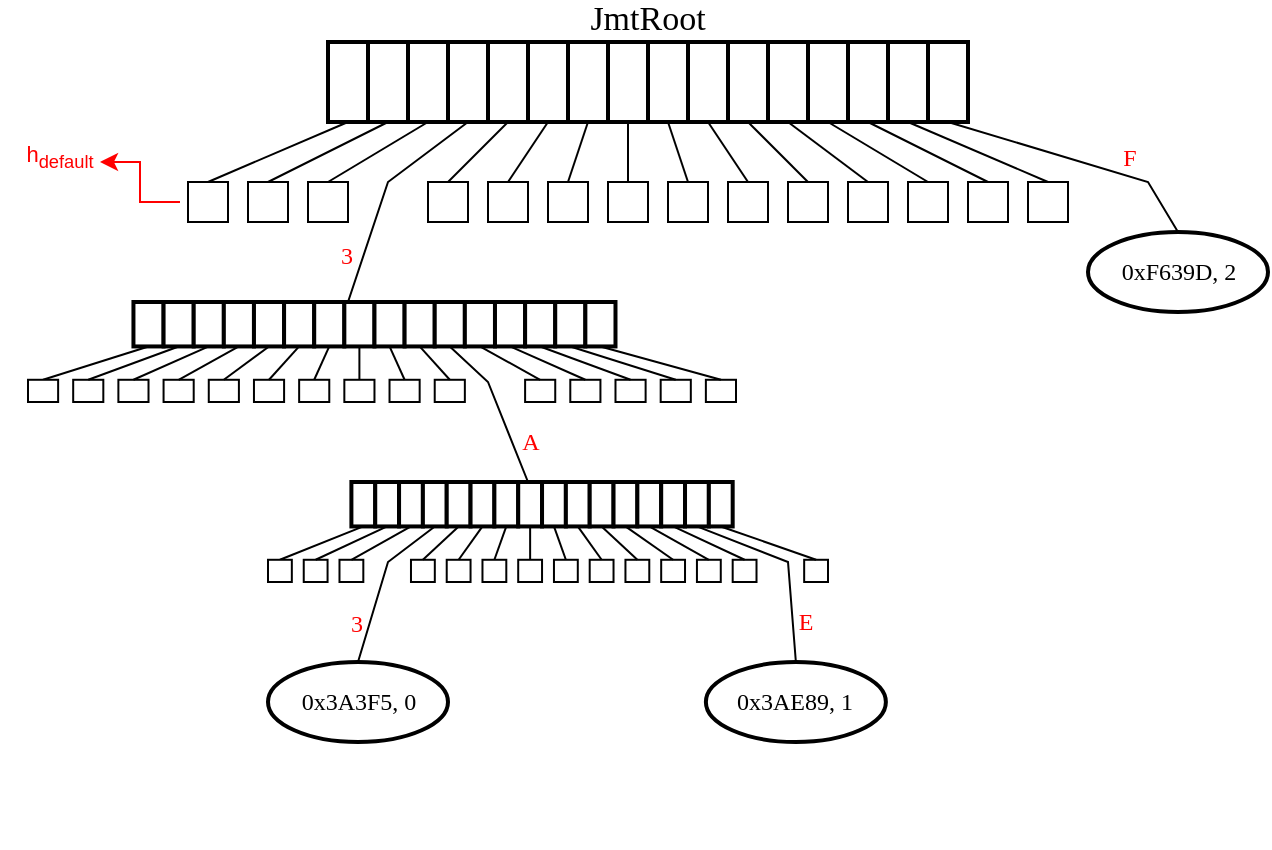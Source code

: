 <mxfile version="28.0.5">
  <diagram name="Pagina-1" id="AjR6Tb-IoWu9hcl_Ucn6">
    <mxGraphModel dx="744" dy="376" grid="1" gridSize="10" guides="1" tooltips="1" connect="1" arrows="1" fold="1" page="1" pageScale="1" pageWidth="2339" pageHeight="3300" math="0" shadow="0">
      <root>
        <mxCell id="0" />
        <mxCell id="1" parent="0" />
        <mxCell id="cwaugbciKwd2bRIjYYjd-21" value="JmtRoot" style="text;html=1;align=center;verticalAlign=middle;whiteSpace=wrap;rounded=0;fontFamily=Times New Roman;fontSize=17;" parent="1" vertex="1">
          <mxGeometry x="410" y="29" width="60" height="20" as="geometry" />
        </mxCell>
        <mxCell id="3CA-7fgf6rY5qHI0OHNV-35" value="" style="endArrow=classic;html=1;rounded=0;exitX=0;exitY=0.5;exitDx=0;exitDy=0;fontColor=#FF0000;labelBackgroundColor=#FF0000;fillColor=#f8cecc;strokeColor=#FF0000;" edge="1" parent="1">
          <mxGeometry width="50" height="50" relative="1" as="geometry">
            <mxPoint x="206" y="130.0" as="sourcePoint" />
            <mxPoint x="166" y="110" as="targetPoint" />
            <Array as="points">
              <mxPoint x="186" y="130" />
              <mxPoint x="186" y="110" />
            </Array>
          </mxGeometry>
        </mxCell>
        <mxCell id="3CA-7fgf6rY5qHI0OHNV-36" value="&lt;font style=&quot;color: rgb(255, 0, 0);&quot;&gt;h&lt;sub&gt;default&lt;/sub&gt;&lt;/font&gt;" style="text;html=1;align=center;verticalAlign=middle;whiteSpace=wrap;rounded=0;fontSize=11;" vertex="1" parent="1">
          <mxGeometry x="116" y="93" width="60" height="30" as="geometry" />
        </mxCell>
        <mxCell id="3CA-7fgf6rY5qHI0OHNV-37" value="" style="group" vertex="1" connectable="0" parent="1">
          <mxGeometry x="210" y="50" width="470" height="90" as="geometry" />
        </mxCell>
        <mxCell id="cwaugbciKwd2bRIjYYjd-20" value="" style="group;strokeWidth=2;" parent="3CA-7fgf6rY5qHI0OHNV-37" vertex="1" connectable="0">
          <mxGeometry x="70" width="320" height="40" as="geometry" />
        </mxCell>
        <mxCell id="cwaugbciKwd2bRIjYYjd-1" value="" style="rounded=0;whiteSpace=wrap;html=1;strokeWidth=2;" parent="cwaugbciKwd2bRIjYYjd-20" vertex="1">
          <mxGeometry width="20" height="40" as="geometry" />
        </mxCell>
        <mxCell id="cwaugbciKwd2bRIjYYjd-5" value="" style="rounded=0;whiteSpace=wrap;html=1;strokeWidth=2;" parent="cwaugbciKwd2bRIjYYjd-20" vertex="1">
          <mxGeometry x="20" width="20" height="40" as="geometry" />
        </mxCell>
        <mxCell id="cwaugbciKwd2bRIjYYjd-6" value="" style="rounded=0;whiteSpace=wrap;html=1;strokeWidth=2;" parent="cwaugbciKwd2bRIjYYjd-20" vertex="1">
          <mxGeometry x="40" width="20" height="40" as="geometry" />
        </mxCell>
        <mxCell id="cwaugbciKwd2bRIjYYjd-7" value="" style="rounded=0;whiteSpace=wrap;html=1;strokeWidth=2;" parent="cwaugbciKwd2bRIjYYjd-20" vertex="1">
          <mxGeometry x="60" width="20" height="40" as="geometry" />
        </mxCell>
        <mxCell id="cwaugbciKwd2bRIjYYjd-8" value="" style="rounded=0;whiteSpace=wrap;html=1;strokeWidth=2;" parent="cwaugbciKwd2bRIjYYjd-20" vertex="1">
          <mxGeometry x="80" width="20" height="40" as="geometry" />
        </mxCell>
        <mxCell id="cwaugbciKwd2bRIjYYjd-9" value="" style="rounded=0;whiteSpace=wrap;html=1;strokeWidth=2;" parent="cwaugbciKwd2bRIjYYjd-20" vertex="1">
          <mxGeometry x="100" width="20" height="40" as="geometry" />
        </mxCell>
        <mxCell id="cwaugbciKwd2bRIjYYjd-10" value="" style="rounded=0;whiteSpace=wrap;html=1;strokeWidth=2;" parent="cwaugbciKwd2bRIjYYjd-20" vertex="1">
          <mxGeometry x="120" width="20" height="40" as="geometry" />
        </mxCell>
        <mxCell id="cwaugbciKwd2bRIjYYjd-11" value="" style="rounded=0;whiteSpace=wrap;html=1;strokeWidth=2;" parent="cwaugbciKwd2bRIjYYjd-20" vertex="1">
          <mxGeometry x="140" width="20" height="40" as="geometry" />
        </mxCell>
        <mxCell id="cwaugbciKwd2bRIjYYjd-12" value="" style="rounded=0;whiteSpace=wrap;html=1;strokeWidth=2;" parent="cwaugbciKwd2bRIjYYjd-20" vertex="1">
          <mxGeometry x="160" width="20" height="40" as="geometry" />
        </mxCell>
        <mxCell id="cwaugbciKwd2bRIjYYjd-13" value="" style="rounded=0;whiteSpace=wrap;html=1;strokeWidth=2;" parent="cwaugbciKwd2bRIjYYjd-20" vertex="1">
          <mxGeometry x="180" width="20" height="40" as="geometry" />
        </mxCell>
        <mxCell id="cwaugbciKwd2bRIjYYjd-14" value="" style="rounded=0;whiteSpace=wrap;html=1;strokeWidth=2;" parent="cwaugbciKwd2bRIjYYjd-20" vertex="1">
          <mxGeometry x="200" width="20" height="40" as="geometry" />
        </mxCell>
        <mxCell id="cwaugbciKwd2bRIjYYjd-15" value="" style="rounded=0;whiteSpace=wrap;html=1;strokeWidth=2;" parent="cwaugbciKwd2bRIjYYjd-20" vertex="1">
          <mxGeometry x="220" width="20" height="40" as="geometry" />
        </mxCell>
        <mxCell id="cwaugbciKwd2bRIjYYjd-16" value="" style="rounded=0;whiteSpace=wrap;html=1;strokeWidth=2;" parent="cwaugbciKwd2bRIjYYjd-20" vertex="1">
          <mxGeometry x="240" width="20" height="40" as="geometry" />
        </mxCell>
        <mxCell id="cwaugbciKwd2bRIjYYjd-17" value="" style="rounded=0;whiteSpace=wrap;html=1;strokeWidth=2;" parent="cwaugbciKwd2bRIjYYjd-20" vertex="1">
          <mxGeometry x="260" width="20" height="40" as="geometry" />
        </mxCell>
        <mxCell id="cwaugbciKwd2bRIjYYjd-18" value="" style="rounded=0;whiteSpace=wrap;html=1;strokeWidth=2;" parent="cwaugbciKwd2bRIjYYjd-20" vertex="1">
          <mxGeometry x="280" width="20" height="40" as="geometry" />
        </mxCell>
        <mxCell id="cwaugbciKwd2bRIjYYjd-19" value="" style="rounded=0;whiteSpace=wrap;html=1;strokeWidth=2;" parent="cwaugbciKwd2bRIjYYjd-20" vertex="1">
          <mxGeometry x="300" width="20" height="40" as="geometry" />
        </mxCell>
        <mxCell id="3CA-7fgf6rY5qHI0OHNV-2" value="" style="endArrow=none;html=1;rounded=0;exitX=0.5;exitY=0;exitDx=0;exitDy=0;entryX=0.5;entryY=1;entryDx=0;entryDy=0;" edge="1" parent="3CA-7fgf6rY5qHI0OHNV-37" source="3CA-7fgf6rY5qHI0OHNV-3" target="cwaugbciKwd2bRIjYYjd-1">
          <mxGeometry width="50" height="50" relative="1" as="geometry">
            <mxPoint x="20" y="70" as="sourcePoint" />
            <mxPoint x="90" y="50" as="targetPoint" />
          </mxGeometry>
        </mxCell>
        <mxCell id="3CA-7fgf6rY5qHI0OHNV-3" value="" style="rounded=0;whiteSpace=wrap;html=1;fillColor=#FFFFFF;strokeColor=#000000;" vertex="1" parent="3CA-7fgf6rY5qHI0OHNV-37">
          <mxGeometry y="70" width="20" height="20" as="geometry" />
        </mxCell>
        <mxCell id="3CA-7fgf6rY5qHI0OHNV-5" value="" style="rounded=0;whiteSpace=wrap;html=1;" vertex="1" parent="3CA-7fgf6rY5qHI0OHNV-37">
          <mxGeometry x="30" y="70" width="20" height="20" as="geometry" />
        </mxCell>
        <mxCell id="3CA-7fgf6rY5qHI0OHNV-6" value="" style="endArrow=none;html=1;rounded=0;entryX=0.5;entryY=1;entryDx=0;entryDy=0;exitX=0.5;exitY=0;exitDx=0;exitDy=0;" edge="1" parent="3CA-7fgf6rY5qHI0OHNV-37" source="3CA-7fgf6rY5qHI0OHNV-5" target="cwaugbciKwd2bRIjYYjd-5">
          <mxGeometry width="50" height="50" relative="1" as="geometry">
            <mxPoint x="170" y="170" as="sourcePoint" />
            <mxPoint x="220" y="120" as="targetPoint" />
          </mxGeometry>
        </mxCell>
        <mxCell id="3CA-7fgf6rY5qHI0OHNV-7" value="" style="rounded=0;whiteSpace=wrap;html=1;" vertex="1" parent="3CA-7fgf6rY5qHI0OHNV-37">
          <mxGeometry x="60" y="70" width="20" height="20" as="geometry" />
        </mxCell>
        <mxCell id="3CA-7fgf6rY5qHI0OHNV-8" value="" style="endArrow=none;html=1;rounded=0;entryX=0.5;entryY=1;entryDx=0;entryDy=0;exitX=0.5;exitY=0;exitDx=0;exitDy=0;" edge="1" parent="3CA-7fgf6rY5qHI0OHNV-37" source="3CA-7fgf6rY5qHI0OHNV-7" target="cwaugbciKwd2bRIjYYjd-6">
          <mxGeometry width="50" height="50" relative="1" as="geometry">
            <mxPoint x="170" y="170" as="sourcePoint" />
            <mxPoint x="220" y="120" as="targetPoint" />
          </mxGeometry>
        </mxCell>
        <mxCell id="3CA-7fgf6rY5qHI0OHNV-10" value="" style="endArrow=none;html=1;rounded=0;entryX=0.5;entryY=1;entryDx=0;entryDy=0;" edge="1" parent="3CA-7fgf6rY5qHI0OHNV-37" target="cwaugbciKwd2bRIjYYjd-7">
          <mxGeometry width="50" height="50" relative="1" as="geometry">
            <mxPoint x="80" y="130" as="sourcePoint" />
            <mxPoint x="220" y="120" as="targetPoint" />
            <Array as="points">
              <mxPoint x="100" y="70" />
            </Array>
          </mxGeometry>
        </mxCell>
        <mxCell id="3CA-7fgf6rY5qHI0OHNV-11" value="" style="rounded=0;whiteSpace=wrap;html=1;" vertex="1" parent="3CA-7fgf6rY5qHI0OHNV-37">
          <mxGeometry x="120" y="70" width="20" height="20" as="geometry" />
        </mxCell>
        <mxCell id="3CA-7fgf6rY5qHI0OHNV-12" value="" style="endArrow=none;html=1;rounded=0;entryX=0.5;entryY=1;entryDx=0;entryDy=0;exitX=0.5;exitY=0;exitDx=0;exitDy=0;" edge="1" parent="3CA-7fgf6rY5qHI0OHNV-37" source="3CA-7fgf6rY5qHI0OHNV-11" target="cwaugbciKwd2bRIjYYjd-8">
          <mxGeometry width="50" height="50" relative="1" as="geometry">
            <mxPoint x="170" y="170" as="sourcePoint" />
            <mxPoint x="220" y="120" as="targetPoint" />
          </mxGeometry>
        </mxCell>
        <mxCell id="3CA-7fgf6rY5qHI0OHNV-13" value="" style="rounded=0;whiteSpace=wrap;html=1;" vertex="1" parent="3CA-7fgf6rY5qHI0OHNV-37">
          <mxGeometry x="150" y="70" width="20" height="20" as="geometry" />
        </mxCell>
        <mxCell id="3CA-7fgf6rY5qHI0OHNV-14" value="" style="endArrow=none;html=1;rounded=0;entryX=0.5;entryY=1;entryDx=0;entryDy=0;exitX=0.5;exitY=0;exitDx=0;exitDy=0;" edge="1" parent="3CA-7fgf6rY5qHI0OHNV-37" source="3CA-7fgf6rY5qHI0OHNV-13" target="cwaugbciKwd2bRIjYYjd-9">
          <mxGeometry width="50" height="50" relative="1" as="geometry">
            <mxPoint x="170" y="170" as="sourcePoint" />
            <mxPoint x="220" y="120" as="targetPoint" />
          </mxGeometry>
        </mxCell>
        <mxCell id="3CA-7fgf6rY5qHI0OHNV-15" value="" style="rounded=0;whiteSpace=wrap;html=1;" vertex="1" parent="3CA-7fgf6rY5qHI0OHNV-37">
          <mxGeometry x="180" y="70" width="20" height="20" as="geometry" />
        </mxCell>
        <mxCell id="3CA-7fgf6rY5qHI0OHNV-16" value="" style="endArrow=none;html=1;rounded=0;entryX=0.5;entryY=1;entryDx=0;entryDy=0;exitX=0.5;exitY=0;exitDx=0;exitDy=0;" edge="1" parent="3CA-7fgf6rY5qHI0OHNV-37" source="3CA-7fgf6rY5qHI0OHNV-15" target="cwaugbciKwd2bRIjYYjd-10">
          <mxGeometry width="50" height="50" relative="1" as="geometry">
            <mxPoint x="170" y="170" as="sourcePoint" />
            <mxPoint x="220" y="120" as="targetPoint" />
          </mxGeometry>
        </mxCell>
        <mxCell id="3CA-7fgf6rY5qHI0OHNV-17" value="" style="rounded=0;whiteSpace=wrap;html=1;" vertex="1" parent="3CA-7fgf6rY5qHI0OHNV-37">
          <mxGeometry x="210" y="70" width="20" height="20" as="geometry" />
        </mxCell>
        <mxCell id="3CA-7fgf6rY5qHI0OHNV-18" value="" style="endArrow=none;html=1;rounded=0;entryX=0.5;entryY=1;entryDx=0;entryDy=0;exitX=0.5;exitY=0;exitDx=0;exitDy=0;" edge="1" parent="3CA-7fgf6rY5qHI0OHNV-37" source="3CA-7fgf6rY5qHI0OHNV-17" target="cwaugbciKwd2bRIjYYjd-11">
          <mxGeometry width="50" height="50" relative="1" as="geometry">
            <mxPoint x="170" y="170" as="sourcePoint" />
            <mxPoint x="220" y="120" as="targetPoint" />
          </mxGeometry>
        </mxCell>
        <mxCell id="3CA-7fgf6rY5qHI0OHNV-19" value="" style="rounded=0;whiteSpace=wrap;html=1;" vertex="1" parent="3CA-7fgf6rY5qHI0OHNV-37">
          <mxGeometry x="240" y="70" width="20" height="20" as="geometry" />
        </mxCell>
        <mxCell id="3CA-7fgf6rY5qHI0OHNV-20" value="" style="endArrow=none;html=1;rounded=0;entryX=0.5;entryY=1;entryDx=0;entryDy=0;exitX=0.5;exitY=0;exitDx=0;exitDy=0;" edge="1" parent="3CA-7fgf6rY5qHI0OHNV-37" source="3CA-7fgf6rY5qHI0OHNV-19" target="cwaugbciKwd2bRIjYYjd-12">
          <mxGeometry width="50" height="50" relative="1" as="geometry">
            <mxPoint x="170" y="170" as="sourcePoint" />
            <mxPoint x="220" y="120" as="targetPoint" />
          </mxGeometry>
        </mxCell>
        <mxCell id="3CA-7fgf6rY5qHI0OHNV-21" value="" style="rounded=0;whiteSpace=wrap;html=1;" vertex="1" parent="3CA-7fgf6rY5qHI0OHNV-37">
          <mxGeometry x="270" y="70" width="20" height="20" as="geometry" />
        </mxCell>
        <mxCell id="3CA-7fgf6rY5qHI0OHNV-22" value="" style="endArrow=none;html=1;rounded=0;entryX=0.5;entryY=1;entryDx=0;entryDy=0;exitX=0.5;exitY=0;exitDx=0;exitDy=0;" edge="1" parent="3CA-7fgf6rY5qHI0OHNV-37" source="3CA-7fgf6rY5qHI0OHNV-21" target="cwaugbciKwd2bRIjYYjd-13">
          <mxGeometry width="50" height="50" relative="1" as="geometry">
            <mxPoint x="170" y="170" as="sourcePoint" />
            <mxPoint x="220" y="120" as="targetPoint" />
          </mxGeometry>
        </mxCell>
        <mxCell id="3CA-7fgf6rY5qHI0OHNV-23" value="" style="rounded=0;whiteSpace=wrap;html=1;" vertex="1" parent="3CA-7fgf6rY5qHI0OHNV-37">
          <mxGeometry x="300" y="70" width="20" height="20" as="geometry" />
        </mxCell>
        <mxCell id="3CA-7fgf6rY5qHI0OHNV-24" value="" style="rounded=0;whiteSpace=wrap;html=1;" vertex="1" parent="3CA-7fgf6rY5qHI0OHNV-37">
          <mxGeometry x="330" y="70" width="20" height="20" as="geometry" />
        </mxCell>
        <mxCell id="3CA-7fgf6rY5qHI0OHNV-25" value="" style="rounded=0;whiteSpace=wrap;html=1;" vertex="1" parent="3CA-7fgf6rY5qHI0OHNV-37">
          <mxGeometry x="360" y="70" width="20" height="20" as="geometry" />
        </mxCell>
        <mxCell id="3CA-7fgf6rY5qHI0OHNV-26" value="" style="endArrow=none;html=1;rounded=0;entryX=0.5;entryY=1;entryDx=0;entryDy=0;exitX=0.5;exitY=0;exitDx=0;exitDy=0;" edge="1" parent="3CA-7fgf6rY5qHI0OHNV-37" source="3CA-7fgf6rY5qHI0OHNV-23" target="cwaugbciKwd2bRIjYYjd-14">
          <mxGeometry width="50" height="50" relative="1" as="geometry">
            <mxPoint x="170" y="170" as="sourcePoint" />
            <mxPoint x="220" y="120" as="targetPoint" />
          </mxGeometry>
        </mxCell>
        <mxCell id="3CA-7fgf6rY5qHI0OHNV-27" value="" style="rounded=0;whiteSpace=wrap;html=1;" vertex="1" parent="3CA-7fgf6rY5qHI0OHNV-37">
          <mxGeometry x="390" y="70" width="20" height="20" as="geometry" />
        </mxCell>
        <mxCell id="3CA-7fgf6rY5qHI0OHNV-28" value="" style="endArrow=none;html=1;rounded=0;entryX=0.5;entryY=1;entryDx=0;entryDy=0;exitX=0.5;exitY=0;exitDx=0;exitDy=0;" edge="1" parent="3CA-7fgf6rY5qHI0OHNV-37" source="3CA-7fgf6rY5qHI0OHNV-24" target="cwaugbciKwd2bRIjYYjd-15">
          <mxGeometry width="50" height="50" relative="1" as="geometry">
            <mxPoint x="170" y="170" as="sourcePoint" />
            <mxPoint x="220" y="120" as="targetPoint" />
          </mxGeometry>
        </mxCell>
        <mxCell id="3CA-7fgf6rY5qHI0OHNV-29" value="" style="endArrow=none;html=1;rounded=0;entryX=0.5;entryY=1;entryDx=0;entryDy=0;exitX=0.5;exitY=0;exitDx=0;exitDy=0;" edge="1" parent="3CA-7fgf6rY5qHI0OHNV-37" source="3CA-7fgf6rY5qHI0OHNV-25" target="cwaugbciKwd2bRIjYYjd-16">
          <mxGeometry width="50" height="50" relative="1" as="geometry">
            <mxPoint x="170" y="170" as="sourcePoint" />
            <mxPoint x="220" y="120" as="targetPoint" />
          </mxGeometry>
        </mxCell>
        <mxCell id="3CA-7fgf6rY5qHI0OHNV-30" value="" style="endArrow=none;html=1;rounded=0;entryX=0.5;entryY=1;entryDx=0;entryDy=0;exitX=0.5;exitY=0;exitDx=0;exitDy=0;" edge="1" parent="3CA-7fgf6rY5qHI0OHNV-37" source="3CA-7fgf6rY5qHI0OHNV-27" target="cwaugbciKwd2bRIjYYjd-17">
          <mxGeometry width="50" height="50" relative="1" as="geometry">
            <mxPoint x="170" y="170" as="sourcePoint" />
            <mxPoint x="220" y="120" as="targetPoint" />
          </mxGeometry>
        </mxCell>
        <mxCell id="3CA-7fgf6rY5qHI0OHNV-32" value="" style="rounded=0;whiteSpace=wrap;html=1;" vertex="1" parent="3CA-7fgf6rY5qHI0OHNV-37">
          <mxGeometry x="420" y="70" width="20" height="20" as="geometry" />
        </mxCell>
        <mxCell id="3CA-7fgf6rY5qHI0OHNV-33" value="" style="endArrow=none;html=1;rounded=0;entryX=0.5;entryY=1;entryDx=0;entryDy=0;exitX=0.5;exitY=0;exitDx=0;exitDy=0;" edge="1" parent="3CA-7fgf6rY5qHI0OHNV-37" source="3CA-7fgf6rY5qHI0OHNV-32" target="cwaugbciKwd2bRIjYYjd-18">
          <mxGeometry width="50" height="50" relative="1" as="geometry">
            <mxPoint x="260" y="170" as="sourcePoint" />
            <mxPoint x="310" y="120" as="targetPoint" />
          </mxGeometry>
        </mxCell>
        <mxCell id="3CA-7fgf6rY5qHI0OHNV-186" value="" style="group" vertex="1" connectable="0" parent="1">
          <mxGeometry x="250" y="270" width="280" height="50" as="geometry" />
        </mxCell>
        <mxCell id="3CA-7fgf6rY5qHI0OHNV-137" value="" style="group;strokeWidth=2;" vertex="1" connectable="0" parent="3CA-7fgf6rY5qHI0OHNV-186">
          <mxGeometry x="41.702" width="190.638" height="22.222" as="geometry" />
        </mxCell>
        <mxCell id="3CA-7fgf6rY5qHI0OHNV-138" value="" style="rounded=0;whiteSpace=wrap;html=1;strokeWidth=2;" vertex="1" parent="3CA-7fgf6rY5qHI0OHNV-137">
          <mxGeometry width="11.915" height="22.222" as="geometry" />
        </mxCell>
        <mxCell id="3CA-7fgf6rY5qHI0OHNV-139" value="" style="rounded=0;whiteSpace=wrap;html=1;strokeWidth=2;" vertex="1" parent="3CA-7fgf6rY5qHI0OHNV-137">
          <mxGeometry x="11.915" width="11.915" height="22.222" as="geometry" />
        </mxCell>
        <mxCell id="3CA-7fgf6rY5qHI0OHNV-140" value="" style="rounded=0;whiteSpace=wrap;html=1;strokeWidth=2;" vertex="1" parent="3CA-7fgf6rY5qHI0OHNV-137">
          <mxGeometry x="23.83" width="11.915" height="22.222" as="geometry" />
        </mxCell>
        <mxCell id="3CA-7fgf6rY5qHI0OHNV-141" value="" style="rounded=0;whiteSpace=wrap;html=1;strokeWidth=2;" vertex="1" parent="3CA-7fgf6rY5qHI0OHNV-137">
          <mxGeometry x="35.745" width="11.915" height="22.222" as="geometry" />
        </mxCell>
        <mxCell id="3CA-7fgf6rY5qHI0OHNV-142" value="" style="rounded=0;whiteSpace=wrap;html=1;strokeWidth=2;" vertex="1" parent="3CA-7fgf6rY5qHI0OHNV-137">
          <mxGeometry x="47.66" width="11.915" height="22.222" as="geometry" />
        </mxCell>
        <mxCell id="3CA-7fgf6rY5qHI0OHNV-143" value="" style="rounded=0;whiteSpace=wrap;html=1;strokeWidth=2;" vertex="1" parent="3CA-7fgf6rY5qHI0OHNV-137">
          <mxGeometry x="59.574" width="11.915" height="22.222" as="geometry" />
        </mxCell>
        <mxCell id="3CA-7fgf6rY5qHI0OHNV-144" value="" style="rounded=0;whiteSpace=wrap;html=1;strokeWidth=2;" vertex="1" parent="3CA-7fgf6rY5qHI0OHNV-137">
          <mxGeometry x="71.489" width="11.915" height="22.222" as="geometry" />
        </mxCell>
        <mxCell id="3CA-7fgf6rY5qHI0OHNV-145" value="" style="rounded=0;whiteSpace=wrap;html=1;strokeWidth=2;" vertex="1" parent="3CA-7fgf6rY5qHI0OHNV-137">
          <mxGeometry x="83.404" width="11.915" height="22.222" as="geometry" />
        </mxCell>
        <mxCell id="3CA-7fgf6rY5qHI0OHNV-146" value="" style="rounded=0;whiteSpace=wrap;html=1;strokeWidth=2;" vertex="1" parent="3CA-7fgf6rY5qHI0OHNV-137">
          <mxGeometry x="95.319" width="11.915" height="22.222" as="geometry" />
        </mxCell>
        <mxCell id="3CA-7fgf6rY5qHI0OHNV-147" value="" style="rounded=0;whiteSpace=wrap;html=1;strokeWidth=2;" vertex="1" parent="3CA-7fgf6rY5qHI0OHNV-137">
          <mxGeometry x="107.234" width="11.915" height="22.222" as="geometry" />
        </mxCell>
        <mxCell id="3CA-7fgf6rY5qHI0OHNV-148" value="" style="rounded=0;whiteSpace=wrap;html=1;strokeWidth=2;" vertex="1" parent="3CA-7fgf6rY5qHI0OHNV-137">
          <mxGeometry x="119.149" width="11.915" height="22.222" as="geometry" />
        </mxCell>
        <mxCell id="3CA-7fgf6rY5qHI0OHNV-149" value="" style="rounded=0;whiteSpace=wrap;html=1;strokeWidth=2;" vertex="1" parent="3CA-7fgf6rY5qHI0OHNV-137">
          <mxGeometry x="131.064" width="11.915" height="22.222" as="geometry" />
        </mxCell>
        <mxCell id="3CA-7fgf6rY5qHI0OHNV-150" value="" style="rounded=0;whiteSpace=wrap;html=1;strokeWidth=2;" vertex="1" parent="3CA-7fgf6rY5qHI0OHNV-137">
          <mxGeometry x="142.979" width="11.915" height="22.222" as="geometry" />
        </mxCell>
        <mxCell id="3CA-7fgf6rY5qHI0OHNV-151" value="" style="rounded=0;whiteSpace=wrap;html=1;strokeWidth=2;" vertex="1" parent="3CA-7fgf6rY5qHI0OHNV-137">
          <mxGeometry x="154.894" width="11.915" height="22.222" as="geometry" />
        </mxCell>
        <mxCell id="3CA-7fgf6rY5qHI0OHNV-152" value="" style="rounded=0;whiteSpace=wrap;html=1;strokeWidth=2;" vertex="1" parent="3CA-7fgf6rY5qHI0OHNV-137">
          <mxGeometry x="166.809" width="11.915" height="22.222" as="geometry" />
        </mxCell>
        <mxCell id="3CA-7fgf6rY5qHI0OHNV-153" value="" style="rounded=0;whiteSpace=wrap;html=1;strokeWidth=2;" vertex="1" parent="3CA-7fgf6rY5qHI0OHNV-137">
          <mxGeometry x="178.723" width="11.915" height="22.222" as="geometry" />
        </mxCell>
        <mxCell id="3CA-7fgf6rY5qHI0OHNV-154" value="" style="endArrow=none;html=1;rounded=0;exitX=0.5;exitY=0;exitDx=0;exitDy=0;entryX=0.5;entryY=1;entryDx=0;entryDy=0;" edge="1" parent="3CA-7fgf6rY5qHI0OHNV-186" source="3CA-7fgf6rY5qHI0OHNV-155" target="3CA-7fgf6rY5qHI0OHNV-138">
          <mxGeometry width="50" height="50" relative="1" as="geometry">
            <mxPoint x="11.915" y="38.889" as="sourcePoint" />
            <mxPoint x="53.617" y="27.778" as="targetPoint" />
          </mxGeometry>
        </mxCell>
        <mxCell id="3CA-7fgf6rY5qHI0OHNV-155" value="" style="rounded=0;whiteSpace=wrap;html=1;" vertex="1" parent="3CA-7fgf6rY5qHI0OHNV-186">
          <mxGeometry y="38.889" width="11.915" height="11.111" as="geometry" />
        </mxCell>
        <mxCell id="3CA-7fgf6rY5qHI0OHNV-156" value="" style="rounded=0;whiteSpace=wrap;html=1;" vertex="1" parent="3CA-7fgf6rY5qHI0OHNV-186">
          <mxGeometry x="17.872" y="38.889" width="11.915" height="11.111" as="geometry" />
        </mxCell>
        <mxCell id="3CA-7fgf6rY5qHI0OHNV-157" value="" style="endArrow=none;html=1;rounded=0;entryX=0.5;entryY=1;entryDx=0;entryDy=0;exitX=0.5;exitY=0;exitDx=0;exitDy=0;" edge="1" parent="3CA-7fgf6rY5qHI0OHNV-186" source="3CA-7fgf6rY5qHI0OHNV-156" target="3CA-7fgf6rY5qHI0OHNV-139">
          <mxGeometry width="50" height="50" relative="1" as="geometry">
            <mxPoint x="101.277" y="94.444" as="sourcePoint" />
            <mxPoint x="131.064" y="66.667" as="targetPoint" />
          </mxGeometry>
        </mxCell>
        <mxCell id="3CA-7fgf6rY5qHI0OHNV-158" value="" style="rounded=0;whiteSpace=wrap;html=1;" vertex="1" parent="3CA-7fgf6rY5qHI0OHNV-186">
          <mxGeometry x="35.745" y="38.889" width="11.915" height="11.111" as="geometry" />
        </mxCell>
        <mxCell id="3CA-7fgf6rY5qHI0OHNV-159" value="" style="endArrow=none;html=1;rounded=0;entryX=0.5;entryY=1;entryDx=0;entryDy=0;exitX=0.5;exitY=0;exitDx=0;exitDy=0;" edge="1" parent="3CA-7fgf6rY5qHI0OHNV-186" source="3CA-7fgf6rY5qHI0OHNV-158" target="3CA-7fgf6rY5qHI0OHNV-140">
          <mxGeometry width="50" height="50" relative="1" as="geometry">
            <mxPoint x="101.277" y="94.444" as="sourcePoint" />
            <mxPoint x="131.064" y="66.667" as="targetPoint" />
          </mxGeometry>
        </mxCell>
        <mxCell id="3CA-7fgf6rY5qHI0OHNV-162" value="" style="rounded=0;whiteSpace=wrap;html=1;" vertex="1" parent="3CA-7fgf6rY5qHI0OHNV-186">
          <mxGeometry x="71.489" y="38.889" width="11.915" height="11.111" as="geometry" />
        </mxCell>
        <mxCell id="3CA-7fgf6rY5qHI0OHNV-163" value="" style="endArrow=none;html=1;rounded=0;entryX=0.5;entryY=1;entryDx=0;entryDy=0;exitX=0.5;exitY=0;exitDx=0;exitDy=0;" edge="1" parent="3CA-7fgf6rY5qHI0OHNV-186" source="3CA-7fgf6rY5qHI0OHNV-162" target="3CA-7fgf6rY5qHI0OHNV-142">
          <mxGeometry width="50" height="50" relative="1" as="geometry">
            <mxPoint x="101.277" y="94.444" as="sourcePoint" />
            <mxPoint x="131.064" y="66.667" as="targetPoint" />
          </mxGeometry>
        </mxCell>
        <mxCell id="3CA-7fgf6rY5qHI0OHNV-164" value="" style="rounded=0;whiteSpace=wrap;html=1;" vertex="1" parent="3CA-7fgf6rY5qHI0OHNV-186">
          <mxGeometry x="89.362" y="38.889" width="11.915" height="11.111" as="geometry" />
        </mxCell>
        <mxCell id="3CA-7fgf6rY5qHI0OHNV-165" value="" style="endArrow=none;html=1;rounded=0;entryX=0.5;entryY=1;entryDx=0;entryDy=0;exitX=0.5;exitY=0;exitDx=0;exitDy=0;" edge="1" parent="3CA-7fgf6rY5qHI0OHNV-186" source="3CA-7fgf6rY5qHI0OHNV-164" target="3CA-7fgf6rY5qHI0OHNV-143">
          <mxGeometry width="50" height="50" relative="1" as="geometry">
            <mxPoint x="101.277" y="94.444" as="sourcePoint" />
            <mxPoint x="131.064" y="66.667" as="targetPoint" />
          </mxGeometry>
        </mxCell>
        <mxCell id="3CA-7fgf6rY5qHI0OHNV-166" value="" style="rounded=0;whiteSpace=wrap;html=1;" vertex="1" parent="3CA-7fgf6rY5qHI0OHNV-186">
          <mxGeometry x="107.234" y="38.889" width="11.915" height="11.111" as="geometry" />
        </mxCell>
        <mxCell id="3CA-7fgf6rY5qHI0OHNV-167" value="" style="endArrow=none;html=1;rounded=0;entryX=0.5;entryY=1;entryDx=0;entryDy=0;exitX=0.5;exitY=0;exitDx=0;exitDy=0;" edge="1" parent="3CA-7fgf6rY5qHI0OHNV-186" source="3CA-7fgf6rY5qHI0OHNV-166" target="3CA-7fgf6rY5qHI0OHNV-144">
          <mxGeometry width="50" height="50" relative="1" as="geometry">
            <mxPoint x="101.277" y="94.444" as="sourcePoint" />
            <mxPoint x="131.064" y="66.667" as="targetPoint" />
          </mxGeometry>
        </mxCell>
        <mxCell id="3CA-7fgf6rY5qHI0OHNV-168" value="" style="rounded=0;whiteSpace=wrap;html=1;" vertex="1" parent="3CA-7fgf6rY5qHI0OHNV-186">
          <mxGeometry x="125.106" y="38.889" width="11.915" height="11.111" as="geometry" />
        </mxCell>
        <mxCell id="3CA-7fgf6rY5qHI0OHNV-169" value="" style="endArrow=none;html=1;rounded=0;entryX=0.5;entryY=1;entryDx=0;entryDy=0;exitX=0.5;exitY=0;exitDx=0;exitDy=0;" edge="1" parent="3CA-7fgf6rY5qHI0OHNV-186" source="3CA-7fgf6rY5qHI0OHNV-168" target="3CA-7fgf6rY5qHI0OHNV-145">
          <mxGeometry width="50" height="50" relative="1" as="geometry">
            <mxPoint x="101.277" y="94.444" as="sourcePoint" />
            <mxPoint x="131.064" y="66.667" as="targetPoint" />
          </mxGeometry>
        </mxCell>
        <mxCell id="3CA-7fgf6rY5qHI0OHNV-170" value="" style="rounded=0;whiteSpace=wrap;html=1;" vertex="1" parent="3CA-7fgf6rY5qHI0OHNV-186">
          <mxGeometry x="142.979" y="38.889" width="11.915" height="11.111" as="geometry" />
        </mxCell>
        <mxCell id="3CA-7fgf6rY5qHI0OHNV-171" value="" style="endArrow=none;html=1;rounded=0;entryX=0.5;entryY=1;entryDx=0;entryDy=0;exitX=0.5;exitY=0;exitDx=0;exitDy=0;" edge="1" parent="3CA-7fgf6rY5qHI0OHNV-186" source="3CA-7fgf6rY5qHI0OHNV-170" target="3CA-7fgf6rY5qHI0OHNV-146">
          <mxGeometry width="50" height="50" relative="1" as="geometry">
            <mxPoint x="101.277" y="94.444" as="sourcePoint" />
            <mxPoint x="131.064" y="66.667" as="targetPoint" />
          </mxGeometry>
        </mxCell>
        <mxCell id="3CA-7fgf6rY5qHI0OHNV-172" value="" style="rounded=0;whiteSpace=wrap;html=1;" vertex="1" parent="3CA-7fgf6rY5qHI0OHNV-186">
          <mxGeometry x="160.851" y="38.889" width="11.915" height="11.111" as="geometry" />
        </mxCell>
        <mxCell id="3CA-7fgf6rY5qHI0OHNV-173" value="" style="endArrow=none;html=1;rounded=0;entryX=0.5;entryY=1;entryDx=0;entryDy=0;exitX=0.5;exitY=0;exitDx=0;exitDy=0;" edge="1" parent="3CA-7fgf6rY5qHI0OHNV-186" source="3CA-7fgf6rY5qHI0OHNV-172" target="3CA-7fgf6rY5qHI0OHNV-147">
          <mxGeometry width="50" height="50" relative="1" as="geometry">
            <mxPoint x="101.277" y="94.444" as="sourcePoint" />
            <mxPoint x="131.064" y="66.667" as="targetPoint" />
          </mxGeometry>
        </mxCell>
        <mxCell id="3CA-7fgf6rY5qHI0OHNV-174" value="" style="rounded=0;whiteSpace=wrap;html=1;" vertex="1" parent="3CA-7fgf6rY5qHI0OHNV-186">
          <mxGeometry x="178.723" y="38.889" width="11.915" height="11.111" as="geometry" />
        </mxCell>
        <mxCell id="3CA-7fgf6rY5qHI0OHNV-175" value="" style="rounded=0;whiteSpace=wrap;html=1;" vertex="1" parent="3CA-7fgf6rY5qHI0OHNV-186">
          <mxGeometry x="196.596" y="38.889" width="11.915" height="11.111" as="geometry" />
        </mxCell>
        <mxCell id="3CA-7fgf6rY5qHI0OHNV-176" value="" style="rounded=0;whiteSpace=wrap;html=1;" vertex="1" parent="3CA-7fgf6rY5qHI0OHNV-186">
          <mxGeometry x="214.468" y="38.889" width="11.915" height="11.111" as="geometry" />
        </mxCell>
        <mxCell id="3CA-7fgf6rY5qHI0OHNV-177" value="" style="endArrow=none;html=1;rounded=0;entryX=0.5;entryY=1;entryDx=0;entryDy=0;exitX=0.5;exitY=0;exitDx=0;exitDy=0;" edge="1" parent="3CA-7fgf6rY5qHI0OHNV-186" source="3CA-7fgf6rY5qHI0OHNV-174" target="3CA-7fgf6rY5qHI0OHNV-148">
          <mxGeometry width="50" height="50" relative="1" as="geometry">
            <mxPoint x="101.277" y="94.444" as="sourcePoint" />
            <mxPoint x="131.064" y="66.667" as="targetPoint" />
          </mxGeometry>
        </mxCell>
        <mxCell id="3CA-7fgf6rY5qHI0OHNV-178" value="" style="rounded=0;whiteSpace=wrap;html=1;" vertex="1" parent="3CA-7fgf6rY5qHI0OHNV-186">
          <mxGeometry x="232.34" y="38.889" width="11.915" height="11.111" as="geometry" />
        </mxCell>
        <mxCell id="3CA-7fgf6rY5qHI0OHNV-179" value="" style="endArrow=none;html=1;rounded=0;entryX=0.5;entryY=1;entryDx=0;entryDy=0;exitX=0.5;exitY=0;exitDx=0;exitDy=0;" edge="1" parent="3CA-7fgf6rY5qHI0OHNV-186" source="3CA-7fgf6rY5qHI0OHNV-175" target="3CA-7fgf6rY5qHI0OHNV-149">
          <mxGeometry width="50" height="50" relative="1" as="geometry">
            <mxPoint x="101.277" y="94.444" as="sourcePoint" />
            <mxPoint x="131.064" y="66.667" as="targetPoint" />
          </mxGeometry>
        </mxCell>
        <mxCell id="3CA-7fgf6rY5qHI0OHNV-180" value="" style="endArrow=none;html=1;rounded=0;entryX=0.5;entryY=1;entryDx=0;entryDy=0;exitX=0.5;exitY=0;exitDx=0;exitDy=0;" edge="1" parent="3CA-7fgf6rY5qHI0OHNV-186" source="3CA-7fgf6rY5qHI0OHNV-176" target="3CA-7fgf6rY5qHI0OHNV-150">
          <mxGeometry width="50" height="50" relative="1" as="geometry">
            <mxPoint x="101.277" y="94.444" as="sourcePoint" />
            <mxPoint x="131.064" y="66.667" as="targetPoint" />
          </mxGeometry>
        </mxCell>
        <mxCell id="3CA-7fgf6rY5qHI0OHNV-181" value="" style="endArrow=none;html=1;rounded=0;entryX=0.5;entryY=1;entryDx=0;entryDy=0;exitX=0.5;exitY=0;exitDx=0;exitDy=0;" edge="1" parent="3CA-7fgf6rY5qHI0OHNV-186" source="3CA-7fgf6rY5qHI0OHNV-178" target="3CA-7fgf6rY5qHI0OHNV-151">
          <mxGeometry width="50" height="50" relative="1" as="geometry">
            <mxPoint x="101.277" y="94.444" as="sourcePoint" />
            <mxPoint x="131.064" y="66.667" as="targetPoint" />
          </mxGeometry>
        </mxCell>
        <mxCell id="3CA-7fgf6rY5qHI0OHNV-182" value="" style="rounded=0;whiteSpace=wrap;html=1;" vertex="1" parent="3CA-7fgf6rY5qHI0OHNV-186">
          <mxGeometry x="268.085" y="38.889" width="11.915" height="11.111" as="geometry" />
        </mxCell>
        <mxCell id="3CA-7fgf6rY5qHI0OHNV-185" value="" style="endArrow=none;html=1;rounded=0;entryX=0.5;entryY=1;entryDx=0;entryDy=0;exitX=0.5;exitY=0;exitDx=0;exitDy=0;" edge="1" parent="3CA-7fgf6rY5qHI0OHNV-186" source="3CA-7fgf6rY5qHI0OHNV-182" target="3CA-7fgf6rY5qHI0OHNV-153">
          <mxGeometry width="50" height="50" relative="1" as="geometry">
            <mxPoint x="154.894" y="94.444" as="sourcePoint" />
            <mxPoint x="184.681" y="66.667" as="targetPoint" />
          </mxGeometry>
        </mxCell>
        <mxCell id="3CA-7fgf6rY5qHI0OHNV-161" value="" style="endArrow=none;html=1;rounded=0;entryX=0.5;entryY=1;entryDx=0;entryDy=0;exitX=0.5;exitY=0;exitDx=0;exitDy=0;" edge="1" parent="1" source="3CA-7fgf6rY5qHI0OHNV-192" target="3CA-7fgf6rY5qHI0OHNV-141">
          <mxGeometry width="50" height="50" relative="1" as="geometry">
            <mxPoint x="290" y="350" as="sourcePoint" />
            <mxPoint x="381.064" y="336.667" as="targetPoint" />
            <Array as="points">
              <mxPoint x="310" y="310" />
            </Array>
          </mxGeometry>
        </mxCell>
        <mxCell id="3CA-7fgf6rY5qHI0OHNV-200" value="&lt;font style=&quot;color: rgb(255, 0, 0);&quot; face=&quot;Times New Roman&quot;&gt;3&lt;/font&gt;" style="text;html=1;align=center;verticalAlign=middle;whiteSpace=wrap;rounded=0;" vertex="1" parent="1">
          <mxGeometry x="278" y="145" width="23" height="24" as="geometry" />
        </mxCell>
        <mxCell id="3CA-7fgf6rY5qHI0OHNV-201" value="&lt;font style=&quot;color: rgb(255, 0, 0);&quot; face=&quot;Times New Roman&quot;&gt;A&lt;/font&gt;" style="text;html=1;align=center;verticalAlign=middle;whiteSpace=wrap;rounded=0;" vertex="1" parent="1">
          <mxGeometry x="369.5" y="238" width="23" height="24" as="geometry" />
        </mxCell>
        <mxCell id="3CA-7fgf6rY5qHI0OHNV-207" value="&lt;font style=&quot;color: rgb(255, 0, 0);&quot; face=&quot;Times New Roman&quot;&gt;E&lt;/font&gt;" style="text;html=1;align=center;verticalAlign=middle;whiteSpace=wrap;rounded=0;" vertex="1" parent="1">
          <mxGeometry x="506" y="328" width="25.5" height="23" as="geometry" />
        </mxCell>
        <mxCell id="3CA-7fgf6rY5qHI0OHNV-184" value="" style="endArrow=none;html=1;rounded=0;entryX=0.5;entryY=1;entryDx=0;entryDy=0;exitX=0.5;exitY=0;exitDx=0;exitDy=0;" edge="1" parent="1" source="3CA-7fgf6rY5qHI0OHNV-209" target="3CA-7fgf6rY5qHI0OHNV-152">
          <mxGeometry width="50" height="50" relative="1" as="geometry">
            <mxPoint x="510" y="360" as="sourcePoint" />
            <mxPoint x="434.681" y="336.667" as="targetPoint" />
            <Array as="points">
              <mxPoint x="510" y="310" />
            </Array>
          </mxGeometry>
        </mxCell>
        <mxCell id="3CA-7fgf6rY5qHI0OHNV-209" value="" style="ellipse;whiteSpace=wrap;html=1;strokeWidth=2;" vertex="1" parent="1">
          <mxGeometry x="468.94" y="360" width="90" height="40" as="geometry" />
        </mxCell>
        <mxCell id="3CA-7fgf6rY5qHI0OHNV-210" value="&lt;font face=&quot;Times New Roman&quot;&gt;0x&lt;span style=&quot;&quot;&gt;3AE&lt;/span&gt;&lt;span style=&quot;&quot;&gt;89&lt;/span&gt;, &lt;span style=&quot;&quot;&gt;1&lt;/span&gt;&lt;/font&gt;" style="text;html=1;align=center;verticalAlign=middle;whiteSpace=wrap;rounded=0;labelBackgroundColor=default;" vertex="1" parent="1">
          <mxGeometry x="476.44" y="365" width="75" height="30" as="geometry" />
        </mxCell>
        <mxCell id="3CA-7fgf6rY5qHI0OHNV-267" value="" style="ellipse;whiteSpace=wrap;html=1;strokeWidth=2;fillColor=#FFFFFF;fontColor=#ffffff;strokeColor=#000000;" vertex="1" parent="1">
          <mxGeometry x="660" y="145" width="90" height="40" as="geometry" />
        </mxCell>
        <mxCell id="3CA-7fgf6rY5qHI0OHNV-268" value="&lt;font face=&quot;Times New Roman&quot;&gt;0x&lt;span style=&quot;&quot;&gt;F63&lt;/span&gt;&lt;span style=&quot;&quot;&gt;9D&lt;/span&gt;, &lt;span style=&quot;&quot;&gt;2&lt;/span&gt;&lt;/font&gt;" style="text;html=1;align=center;verticalAlign=middle;whiteSpace=wrap;rounded=0;labelBackgroundColor=default;" vertex="1" parent="1">
          <mxGeometry x="667.5" y="150" width="75" height="30" as="geometry" />
        </mxCell>
        <mxCell id="3CA-7fgf6rY5qHI0OHNV-34" value="" style="endArrow=none;html=1;rounded=0;entryX=0.5;entryY=1;entryDx=0;entryDy=0;exitX=0.5;exitY=0;exitDx=0;exitDy=0;" edge="1" parent="1" source="3CA-7fgf6rY5qHI0OHNV-267" target="cwaugbciKwd2bRIjYYjd-19">
          <mxGeometry width="50" height="50" relative="1" as="geometry">
            <mxPoint x="710" y="160" as="sourcePoint" />
            <mxPoint x="520" y="170" as="targetPoint" />
            <Array as="points">
              <mxPoint x="690" y="120" />
            </Array>
          </mxGeometry>
        </mxCell>
        <mxCell id="3CA-7fgf6rY5qHI0OHNV-271" value="&lt;font style=&quot;color: rgb(255, 0, 0);&quot; face=&quot;Times New Roman&quot;&gt;F&lt;/font&gt;" style="text;html=1;align=center;verticalAlign=middle;whiteSpace=wrap;rounded=0;" vertex="1" parent="1">
          <mxGeometry x="667.5" y="96.5" width="25.5" height="23" as="geometry" />
        </mxCell>
        <mxCell id="3CA-7fgf6rY5qHI0OHNV-87" value="" style="group;strokeWidth=2;" vertex="1" connectable="0" parent="1">
          <mxGeometry x="182.723" y="180" width="241.021" height="22.222" as="geometry" />
        </mxCell>
        <mxCell id="3CA-7fgf6rY5qHI0OHNV-88" value="" style="rounded=0;whiteSpace=wrap;html=1;strokeWidth=2;fillColor=#FFFFFF;" vertex="1" parent="3CA-7fgf6rY5qHI0OHNV-87">
          <mxGeometry width="15.064" height="22.222" as="geometry" />
        </mxCell>
        <mxCell id="3CA-7fgf6rY5qHI0OHNV-89" value="" style="rounded=0;whiteSpace=wrap;html=1;strokeWidth=2;fillColor=#FFFFFF;" vertex="1" parent="3CA-7fgf6rY5qHI0OHNV-87">
          <mxGeometry x="15.064" width="15.064" height="22.222" as="geometry" />
        </mxCell>
        <mxCell id="3CA-7fgf6rY5qHI0OHNV-90" value="" style="rounded=0;whiteSpace=wrap;html=1;strokeWidth=2;fillColor=#FFFFFF;" vertex="1" parent="3CA-7fgf6rY5qHI0OHNV-87">
          <mxGeometry x="30.128" width="15.064" height="22.222" as="geometry" />
        </mxCell>
        <mxCell id="3CA-7fgf6rY5qHI0OHNV-91" value="" style="rounded=0;whiteSpace=wrap;html=1;strokeWidth=2;fillColor=#FFFFFF;" vertex="1" parent="3CA-7fgf6rY5qHI0OHNV-87">
          <mxGeometry x="45.191" width="15.064" height="22.222" as="geometry" />
        </mxCell>
        <mxCell id="3CA-7fgf6rY5qHI0OHNV-92" value="" style="rounded=0;whiteSpace=wrap;html=1;strokeWidth=2;fillColor=#FFFFFF;" vertex="1" parent="3CA-7fgf6rY5qHI0OHNV-87">
          <mxGeometry x="60.255" width="15.064" height="22.222" as="geometry" />
        </mxCell>
        <mxCell id="3CA-7fgf6rY5qHI0OHNV-93" value="" style="rounded=0;whiteSpace=wrap;html=1;strokeWidth=2;fillColor=#FFFFFF;" vertex="1" parent="3CA-7fgf6rY5qHI0OHNV-87">
          <mxGeometry x="75.319" width="15.064" height="22.222" as="geometry" />
        </mxCell>
        <mxCell id="3CA-7fgf6rY5qHI0OHNV-94" value="" style="rounded=0;whiteSpace=wrap;html=1;strokeWidth=2;fillColor=#FFFFFF;" vertex="1" parent="3CA-7fgf6rY5qHI0OHNV-87">
          <mxGeometry x="90.383" width="15.064" height="22.222" as="geometry" />
        </mxCell>
        <mxCell id="3CA-7fgf6rY5qHI0OHNV-95" value="" style="rounded=0;whiteSpace=wrap;html=1;strokeWidth=2;fillColor=#FFFFFF;" vertex="1" parent="3CA-7fgf6rY5qHI0OHNV-87">
          <mxGeometry x="105.447" width="15.064" height="22.222" as="geometry" />
        </mxCell>
        <mxCell id="3CA-7fgf6rY5qHI0OHNV-96" value="" style="rounded=0;whiteSpace=wrap;html=1;strokeWidth=2;fillColor=#FFFFFF;" vertex="1" parent="3CA-7fgf6rY5qHI0OHNV-87">
          <mxGeometry x="120.511" width="15.064" height="22.222" as="geometry" />
        </mxCell>
        <mxCell id="3CA-7fgf6rY5qHI0OHNV-97" value="" style="rounded=0;whiteSpace=wrap;html=1;strokeWidth=2;fillColor=#FFFFFF;" vertex="1" parent="3CA-7fgf6rY5qHI0OHNV-87">
          <mxGeometry x="135.574" width="15.064" height="22.222" as="geometry" />
        </mxCell>
        <mxCell id="3CA-7fgf6rY5qHI0OHNV-98" value="" style="rounded=0;whiteSpace=wrap;html=1;strokeWidth=2;fillColor=#FFFFFF;" vertex="1" parent="3CA-7fgf6rY5qHI0OHNV-87">
          <mxGeometry x="150.638" width="15.064" height="22.222" as="geometry" />
        </mxCell>
        <mxCell id="3CA-7fgf6rY5qHI0OHNV-99" value="" style="rounded=0;whiteSpace=wrap;html=1;strokeWidth=2;fillColor=#FFFFFF;" vertex="1" parent="3CA-7fgf6rY5qHI0OHNV-87">
          <mxGeometry x="165.702" width="15.064" height="22.222" as="geometry" />
        </mxCell>
        <mxCell id="3CA-7fgf6rY5qHI0OHNV-100" value="" style="rounded=0;whiteSpace=wrap;html=1;strokeWidth=2;fillColor=#FFFFFF;" vertex="1" parent="3CA-7fgf6rY5qHI0OHNV-87">
          <mxGeometry x="180.766" width="15.064" height="22.222" as="geometry" />
        </mxCell>
        <mxCell id="3CA-7fgf6rY5qHI0OHNV-101" value="" style="rounded=0;whiteSpace=wrap;html=1;strokeWidth=2;fillColor=#FFFFFF;" vertex="1" parent="3CA-7fgf6rY5qHI0OHNV-87">
          <mxGeometry x="195.83" width="15.064" height="22.222" as="geometry" />
        </mxCell>
        <mxCell id="3CA-7fgf6rY5qHI0OHNV-102" value="" style="rounded=0;whiteSpace=wrap;html=1;strokeWidth=2;fillColor=#FFFFFF;" vertex="1" parent="3CA-7fgf6rY5qHI0OHNV-87">
          <mxGeometry x="210.894" width="15.064" height="22.222" as="geometry" />
        </mxCell>
        <mxCell id="3CA-7fgf6rY5qHI0OHNV-103" value="" style="rounded=0;whiteSpace=wrap;html=1;strokeWidth=2;fillColor=#FFFFFF;" vertex="1" parent="3CA-7fgf6rY5qHI0OHNV-87">
          <mxGeometry x="225.957" width="15.064" height="22.222" as="geometry" />
        </mxCell>
        <mxCell id="3CA-7fgf6rY5qHI0OHNV-104" value="" style="endArrow=none;html=1;rounded=0;exitX=0.5;exitY=0;exitDx=0;exitDy=0;entryX=0.5;entryY=1;entryDx=0;entryDy=0;" edge="1" parent="1" source="3CA-7fgf6rY5qHI0OHNV-105" target="3CA-7fgf6rY5qHI0OHNV-88">
          <mxGeometry width="50" height="50" relative="1" as="geometry">
            <mxPoint x="145.064" y="218.889" as="sourcePoint" />
            <mxPoint x="197.787" y="207.778" as="targetPoint" />
          </mxGeometry>
        </mxCell>
        <mxCell id="3CA-7fgf6rY5qHI0OHNV-105" value="" style="rounded=0;whiteSpace=wrap;html=1;" vertex="1" parent="1">
          <mxGeometry x="130" y="218.889" width="15.064" height="11.111" as="geometry" />
        </mxCell>
        <mxCell id="3CA-7fgf6rY5qHI0OHNV-106" value="" style="rounded=0;whiteSpace=wrap;html=1;" vertex="1" parent="1">
          <mxGeometry x="152.596" y="218.889" width="15.064" height="11.111" as="geometry" />
        </mxCell>
        <mxCell id="3CA-7fgf6rY5qHI0OHNV-107" value="" style="endArrow=none;html=1;rounded=0;entryX=0.5;entryY=1;entryDx=0;entryDy=0;exitX=0.5;exitY=0;exitDx=0;exitDy=0;" edge="1" parent="1" source="3CA-7fgf6rY5qHI0OHNV-106" target="3CA-7fgf6rY5qHI0OHNV-89">
          <mxGeometry width="50" height="50" relative="1" as="geometry">
            <mxPoint x="258.043" y="274.444" as="sourcePoint" />
            <mxPoint x="295.702" y="246.667" as="targetPoint" />
          </mxGeometry>
        </mxCell>
        <mxCell id="3CA-7fgf6rY5qHI0OHNV-108" value="" style="rounded=0;whiteSpace=wrap;html=1;" vertex="1" parent="1">
          <mxGeometry x="175.191" y="218.889" width="15.064" height="11.111" as="geometry" />
        </mxCell>
        <mxCell id="3CA-7fgf6rY5qHI0OHNV-109" value="" style="endArrow=none;html=1;rounded=0;entryX=0.5;entryY=1;entryDx=0;entryDy=0;exitX=0.5;exitY=0;exitDx=0;exitDy=0;" edge="1" parent="1" source="3CA-7fgf6rY5qHI0OHNV-108" target="3CA-7fgf6rY5qHI0OHNV-90">
          <mxGeometry width="50" height="50" relative="1" as="geometry">
            <mxPoint x="258.043" y="274.444" as="sourcePoint" />
            <mxPoint x="295.702" y="246.667" as="targetPoint" />
          </mxGeometry>
        </mxCell>
        <mxCell id="3CA-7fgf6rY5qHI0OHNV-110" value="" style="rounded=0;whiteSpace=wrap;html=1;" vertex="1" parent="1">
          <mxGeometry x="197.787" y="218.889" width="15.064" height="11.111" as="geometry" />
        </mxCell>
        <mxCell id="3CA-7fgf6rY5qHI0OHNV-111" value="" style="endArrow=none;html=1;rounded=0;entryX=0.5;entryY=1;entryDx=0;entryDy=0;exitX=0.5;exitY=0;exitDx=0;exitDy=0;" edge="1" parent="1" source="3CA-7fgf6rY5qHI0OHNV-110" target="3CA-7fgf6rY5qHI0OHNV-91">
          <mxGeometry width="50" height="50" relative="1" as="geometry">
            <mxPoint x="258.043" y="274.444" as="sourcePoint" />
            <mxPoint x="295.702" y="246.667" as="targetPoint" />
          </mxGeometry>
        </mxCell>
        <mxCell id="3CA-7fgf6rY5qHI0OHNV-112" value="" style="rounded=0;whiteSpace=wrap;html=1;" vertex="1" parent="1">
          <mxGeometry x="220.383" y="218.889" width="15.064" height="11.111" as="geometry" />
        </mxCell>
        <mxCell id="3CA-7fgf6rY5qHI0OHNV-113" value="" style="endArrow=none;html=1;rounded=0;entryX=0.5;entryY=1;entryDx=0;entryDy=0;exitX=0.5;exitY=0;exitDx=0;exitDy=0;" edge="1" parent="1" source="3CA-7fgf6rY5qHI0OHNV-112" target="3CA-7fgf6rY5qHI0OHNV-92">
          <mxGeometry width="50" height="50" relative="1" as="geometry">
            <mxPoint x="258.043" y="274.444" as="sourcePoint" />
            <mxPoint x="295.702" y="246.667" as="targetPoint" />
          </mxGeometry>
        </mxCell>
        <mxCell id="3CA-7fgf6rY5qHI0OHNV-114" value="" style="rounded=0;whiteSpace=wrap;html=1;" vertex="1" parent="1">
          <mxGeometry x="242.979" y="218.889" width="15.064" height="11.111" as="geometry" />
        </mxCell>
        <mxCell id="3CA-7fgf6rY5qHI0OHNV-115" value="" style="endArrow=none;html=1;rounded=0;entryX=0.5;entryY=1;entryDx=0;entryDy=0;exitX=0.5;exitY=0;exitDx=0;exitDy=0;" edge="1" parent="1" source="3CA-7fgf6rY5qHI0OHNV-114" target="3CA-7fgf6rY5qHI0OHNV-93">
          <mxGeometry width="50" height="50" relative="1" as="geometry">
            <mxPoint x="258.043" y="274.444" as="sourcePoint" />
            <mxPoint x="295.702" y="246.667" as="targetPoint" />
          </mxGeometry>
        </mxCell>
        <mxCell id="3CA-7fgf6rY5qHI0OHNV-116" value="" style="rounded=0;whiteSpace=wrap;html=1;" vertex="1" parent="1">
          <mxGeometry x="265.574" y="218.889" width="15.064" height="11.111" as="geometry" />
        </mxCell>
        <mxCell id="3CA-7fgf6rY5qHI0OHNV-117" value="" style="endArrow=none;html=1;rounded=0;entryX=0.5;entryY=1;entryDx=0;entryDy=0;exitX=0.5;exitY=0;exitDx=0;exitDy=0;" edge="1" parent="1" source="3CA-7fgf6rY5qHI0OHNV-116" target="3CA-7fgf6rY5qHI0OHNV-94">
          <mxGeometry width="50" height="50" relative="1" as="geometry">
            <mxPoint x="258.043" y="274.444" as="sourcePoint" />
            <mxPoint x="295.702" y="246.667" as="targetPoint" />
          </mxGeometry>
        </mxCell>
        <mxCell id="3CA-7fgf6rY5qHI0OHNV-118" value="" style="rounded=0;whiteSpace=wrap;html=1;" vertex="1" parent="1">
          <mxGeometry x="288.17" y="218.889" width="15.064" height="11.111" as="geometry" />
        </mxCell>
        <mxCell id="3CA-7fgf6rY5qHI0OHNV-119" value="" style="endArrow=none;html=1;rounded=0;entryX=0.5;entryY=1;entryDx=0;entryDy=0;exitX=0.5;exitY=0;exitDx=0;exitDy=0;" edge="1" parent="1" source="3CA-7fgf6rY5qHI0OHNV-118" target="3CA-7fgf6rY5qHI0OHNV-95">
          <mxGeometry width="50" height="50" relative="1" as="geometry">
            <mxPoint x="258.043" y="274.444" as="sourcePoint" />
            <mxPoint x="295.702" y="246.667" as="targetPoint" />
          </mxGeometry>
        </mxCell>
        <mxCell id="3CA-7fgf6rY5qHI0OHNV-120" value="" style="rounded=0;whiteSpace=wrap;html=1;" vertex="1" parent="1">
          <mxGeometry x="310.766" y="218.889" width="15.064" height="11.111" as="geometry" />
        </mxCell>
        <mxCell id="3CA-7fgf6rY5qHI0OHNV-121" value="" style="endArrow=none;html=1;rounded=0;entryX=0.5;entryY=1;entryDx=0;entryDy=0;exitX=0.5;exitY=0;exitDx=0;exitDy=0;" edge="1" parent="1" source="3CA-7fgf6rY5qHI0OHNV-120" target="3CA-7fgf6rY5qHI0OHNV-96">
          <mxGeometry width="50" height="50" relative="1" as="geometry">
            <mxPoint x="258.043" y="274.444" as="sourcePoint" />
            <mxPoint x="295.702" y="246.667" as="targetPoint" />
          </mxGeometry>
        </mxCell>
        <mxCell id="3CA-7fgf6rY5qHI0OHNV-122" value="" style="rounded=0;whiteSpace=wrap;html=1;" vertex="1" parent="1">
          <mxGeometry x="333.362" y="218.889" width="15.064" height="11.111" as="geometry" />
        </mxCell>
        <mxCell id="3CA-7fgf6rY5qHI0OHNV-123" value="" style="endArrow=none;html=1;rounded=0;entryX=0.5;entryY=1;entryDx=0;entryDy=0;exitX=0.5;exitY=0;exitDx=0;exitDy=0;" edge="1" parent="1" source="3CA-7fgf6rY5qHI0OHNV-122" target="3CA-7fgf6rY5qHI0OHNV-97">
          <mxGeometry width="50" height="50" relative="1" as="geometry">
            <mxPoint x="258.043" y="274.444" as="sourcePoint" />
            <mxPoint x="295.702" y="246.667" as="targetPoint" />
          </mxGeometry>
        </mxCell>
        <mxCell id="3CA-7fgf6rY5qHI0OHNV-125" value="" style="rounded=0;whiteSpace=wrap;html=1;" vertex="1" parent="1">
          <mxGeometry x="378.553" y="218.889" width="15.064" height="11.111" as="geometry" />
        </mxCell>
        <mxCell id="3CA-7fgf6rY5qHI0OHNV-126" value="" style="rounded=0;whiteSpace=wrap;html=1;" vertex="1" parent="1">
          <mxGeometry x="401.149" y="218.889" width="15.064" height="11.111" as="geometry" />
        </mxCell>
        <mxCell id="3CA-7fgf6rY5qHI0OHNV-127" value="" style="endArrow=none;html=1;rounded=0;entryX=0.5;entryY=1;entryDx=0;entryDy=0;" edge="1" parent="1" target="3CA-7fgf6rY5qHI0OHNV-98">
          <mxGeometry width="50" height="50" relative="1" as="geometry">
            <mxPoint x="380" y="270" as="sourcePoint" />
            <mxPoint x="295.702" y="246.667" as="targetPoint" />
            <Array as="points">
              <mxPoint x="360" y="220" />
            </Array>
          </mxGeometry>
        </mxCell>
        <mxCell id="3CA-7fgf6rY5qHI0OHNV-128" value="" style="rounded=0;whiteSpace=wrap;html=1;" vertex="1" parent="1">
          <mxGeometry x="423.745" y="218.889" width="15.064" height="11.111" as="geometry" />
        </mxCell>
        <mxCell id="3CA-7fgf6rY5qHI0OHNV-129" value="" style="endArrow=none;html=1;rounded=0;entryX=0.5;entryY=1;entryDx=0;entryDy=0;exitX=0.5;exitY=0;exitDx=0;exitDy=0;" edge="1" parent="1" source="3CA-7fgf6rY5qHI0OHNV-125" target="3CA-7fgf6rY5qHI0OHNV-99">
          <mxGeometry width="50" height="50" relative="1" as="geometry">
            <mxPoint x="258.043" y="274.444" as="sourcePoint" />
            <mxPoint x="295.702" y="246.667" as="targetPoint" />
          </mxGeometry>
        </mxCell>
        <mxCell id="3CA-7fgf6rY5qHI0OHNV-130" value="" style="endArrow=none;html=1;rounded=0;entryX=0.5;entryY=1;entryDx=0;entryDy=0;exitX=0.5;exitY=0;exitDx=0;exitDy=0;" edge="1" parent="1" source="3CA-7fgf6rY5qHI0OHNV-126" target="3CA-7fgf6rY5qHI0OHNV-100">
          <mxGeometry width="50" height="50" relative="1" as="geometry">
            <mxPoint x="258.043" y="274.444" as="sourcePoint" />
            <mxPoint x="295.702" y="246.667" as="targetPoint" />
          </mxGeometry>
        </mxCell>
        <mxCell id="3CA-7fgf6rY5qHI0OHNV-131" value="" style="endArrow=none;html=1;rounded=0;entryX=0.5;entryY=1;entryDx=0;entryDy=0;exitX=0.5;exitY=0;exitDx=0;exitDy=0;" edge="1" parent="1" source="3CA-7fgf6rY5qHI0OHNV-128" target="3CA-7fgf6rY5qHI0OHNV-101">
          <mxGeometry width="50" height="50" relative="1" as="geometry">
            <mxPoint x="258.043" y="274.444" as="sourcePoint" />
            <mxPoint x="295.702" y="246.667" as="targetPoint" />
          </mxGeometry>
        </mxCell>
        <mxCell id="3CA-7fgf6rY5qHI0OHNV-132" value="" style="rounded=0;whiteSpace=wrap;html=1;" vertex="1" parent="1">
          <mxGeometry x="468.936" y="218.889" width="15.064" height="11.111" as="geometry" />
        </mxCell>
        <mxCell id="3CA-7fgf6rY5qHI0OHNV-133" value="" style="rounded=0;whiteSpace=wrap;html=1;" vertex="1" parent="1">
          <mxGeometry x="446.34" y="218.889" width="15.064" height="11.111" as="geometry" />
        </mxCell>
        <mxCell id="3CA-7fgf6rY5qHI0OHNV-134" value="" style="endArrow=none;html=1;rounded=0;entryX=0.5;entryY=1;entryDx=0;entryDy=0;exitX=0.5;exitY=0;exitDx=0;exitDy=0;" edge="1" parent="1" source="3CA-7fgf6rY5qHI0OHNV-133" target="3CA-7fgf6rY5qHI0OHNV-102">
          <mxGeometry width="50" height="50" relative="1" as="geometry">
            <mxPoint x="325.83" y="274.444" as="sourcePoint" />
            <mxPoint x="363.489" y="246.667" as="targetPoint" />
          </mxGeometry>
        </mxCell>
        <mxCell id="3CA-7fgf6rY5qHI0OHNV-135" value="" style="endArrow=none;html=1;rounded=0;entryX=0.5;entryY=1;entryDx=0;entryDy=0;exitX=0.5;exitY=0;exitDx=0;exitDy=0;" edge="1" parent="1" source="3CA-7fgf6rY5qHI0OHNV-132" target="3CA-7fgf6rY5qHI0OHNV-103">
          <mxGeometry width="50" height="50" relative="1" as="geometry">
            <mxPoint x="325.83" y="274.444" as="sourcePoint" />
            <mxPoint x="363.489" y="246.667" as="targetPoint" />
          </mxGeometry>
        </mxCell>
        <mxCell id="3CA-7fgf6rY5qHI0OHNV-202" value="&lt;font style=&quot;color: rgb(255, 0, 0);&quot; face=&quot;Times New Roman&quot;&gt;3&lt;/font&gt;" style="text;html=1;align=center;verticalAlign=middle;whiteSpace=wrap;rounded=0;" vertex="1" parent="1">
          <mxGeometry x="282.5" y="329" width="23" height="24" as="geometry" />
        </mxCell>
        <mxCell id="3CA-7fgf6rY5qHI0OHNV-204" value="" style="group" vertex="1" connectable="0" parent="1">
          <mxGeometry x="230" y="360" width="182" height="93" as="geometry" />
        </mxCell>
        <mxCell id="3CA-7fgf6rY5qHI0OHNV-192" value="" style="ellipse;whiteSpace=wrap;html=1;strokeWidth=2;" vertex="1" parent="3CA-7fgf6rY5qHI0OHNV-204">
          <mxGeometry x="20" width="90" height="40" as="geometry" />
        </mxCell>
        <mxCell id="3CA-7fgf6rY5qHI0OHNV-191" value="&lt;font face=&quot;Times New Roman&quot;&gt;0x&lt;span style=&quot;&quot;&gt;3A3&lt;/span&gt;&lt;span style=&quot;&quot;&gt;F5&lt;/span&gt;, &lt;span style=&quot;&quot;&gt;0&lt;/span&gt;&lt;/font&gt;" style="text;html=1;align=center;verticalAlign=middle;whiteSpace=wrap;rounded=0;labelBackgroundColor=default;" vertex="1" parent="3CA-7fgf6rY5qHI0OHNV-204">
          <mxGeometry x="27.5" y="5" width="75" height="30" as="geometry" />
        </mxCell>
      </root>
    </mxGraphModel>
  </diagram>
</mxfile>
